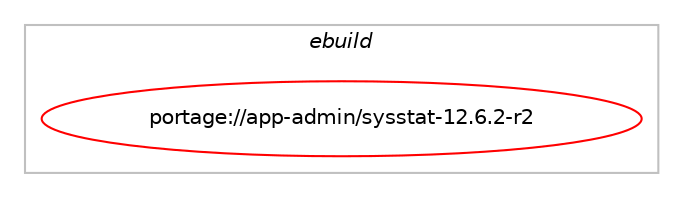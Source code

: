 digraph prolog {

# *************
# Graph options
# *************

newrank=true;
concentrate=true;
compound=true;
graph [rankdir=LR,fontname=Helvetica,fontsize=10,ranksep=1.5];#, ranksep=2.5, nodesep=0.2];
edge  [arrowhead=vee];
node  [fontname=Helvetica,fontsize=10];

# **********
# The ebuild
# **********

subgraph cluster_leftcol {
color=gray;
label=<<i>ebuild</i>>;
id [label="portage://app-admin/sysstat-12.6.2-r2", color=red, width=4, href="../app-admin/sysstat-12.6.2-r2.svg"];
}

# ****************
# The dependencies
# ****************

subgraph cluster_midcol {
color=gray;
label=<<i>dependencies</i>>;
subgraph cluster_compile {
fillcolor="#eeeeee";
style=filled;
label=<<i>compile</i>>;
# *** BEGIN UNKNOWN DEPENDENCY TYPE (TODO) ***
# id -> equal(use_conditional_group(positive,lm-sensors,portage://app-admin/sysstat-12.6.2-r2,[package_dependency(portage://app-admin/sysstat-12.6.2-r2,install,no,sys-apps,lm-sensors,none,[,,],any_same_slot,[])]))
# *** END UNKNOWN DEPENDENCY TYPE (TODO) ***

# *** BEGIN UNKNOWN DEPENDENCY TYPE (TODO) ***
# id -> equal(use_conditional_group(positive,nls,portage://app-admin/sysstat-12.6.2-r2,[package_dependency(portage://app-admin/sysstat-12.6.2-r2,install,no,virtual,libintl,none,[,,],[],[])]))
# *** END UNKNOWN DEPENDENCY TYPE (TODO) ***

}
subgraph cluster_compileandrun {
fillcolor="#eeeeee";
style=filled;
label=<<i>compile and run</i>>;
}
subgraph cluster_run {
fillcolor="#eeeeee";
style=filled;
label=<<i>run</i>>;
# *** BEGIN UNKNOWN DEPENDENCY TYPE (TODO) ***
# id -> equal(use_conditional_group(negative,dcron,portage://app-admin/sysstat-12.6.2-r2,[package_dependency(portage://app-admin/sysstat-12.6.2-r2,run,weak,sys-process,dcron,none,[,,],[],[])]))
# *** END UNKNOWN DEPENDENCY TYPE (TODO) ***

# *** BEGIN UNKNOWN DEPENDENCY TYPE (TODO) ***
# id -> equal(use_conditional_group(positive,lm-sensors,portage://app-admin/sysstat-12.6.2-r2,[package_dependency(portage://app-admin/sysstat-12.6.2-r2,run,no,sys-apps,lm-sensors,none,[,,],any_same_slot,[])]))
# *** END UNKNOWN DEPENDENCY TYPE (TODO) ***

# *** BEGIN UNKNOWN DEPENDENCY TYPE (TODO) ***
# id -> equal(use_conditional_group(positive,nls,portage://app-admin/sysstat-12.6.2-r2,[package_dependency(portage://app-admin/sysstat-12.6.2-r2,run,no,virtual,libintl,none,[,,],[],[])]))
# *** END UNKNOWN DEPENDENCY TYPE (TODO) ***

# *** BEGIN UNKNOWN DEPENDENCY TYPE (TODO) ***
# id -> equal(use_conditional_group(positive,selinux,portage://app-admin/sysstat-12.6.2-r2,[package_dependency(portage://app-admin/sysstat-12.6.2-r2,run,no,sec-policy,selinux-sysstat,none,[,,],[],[])]))
# *** END UNKNOWN DEPENDENCY TYPE (TODO) ***

}
}

# **************
# The candidates
# **************

subgraph cluster_choices {
rank=same;
color=gray;
label=<<i>candidates</i>>;

}

}
